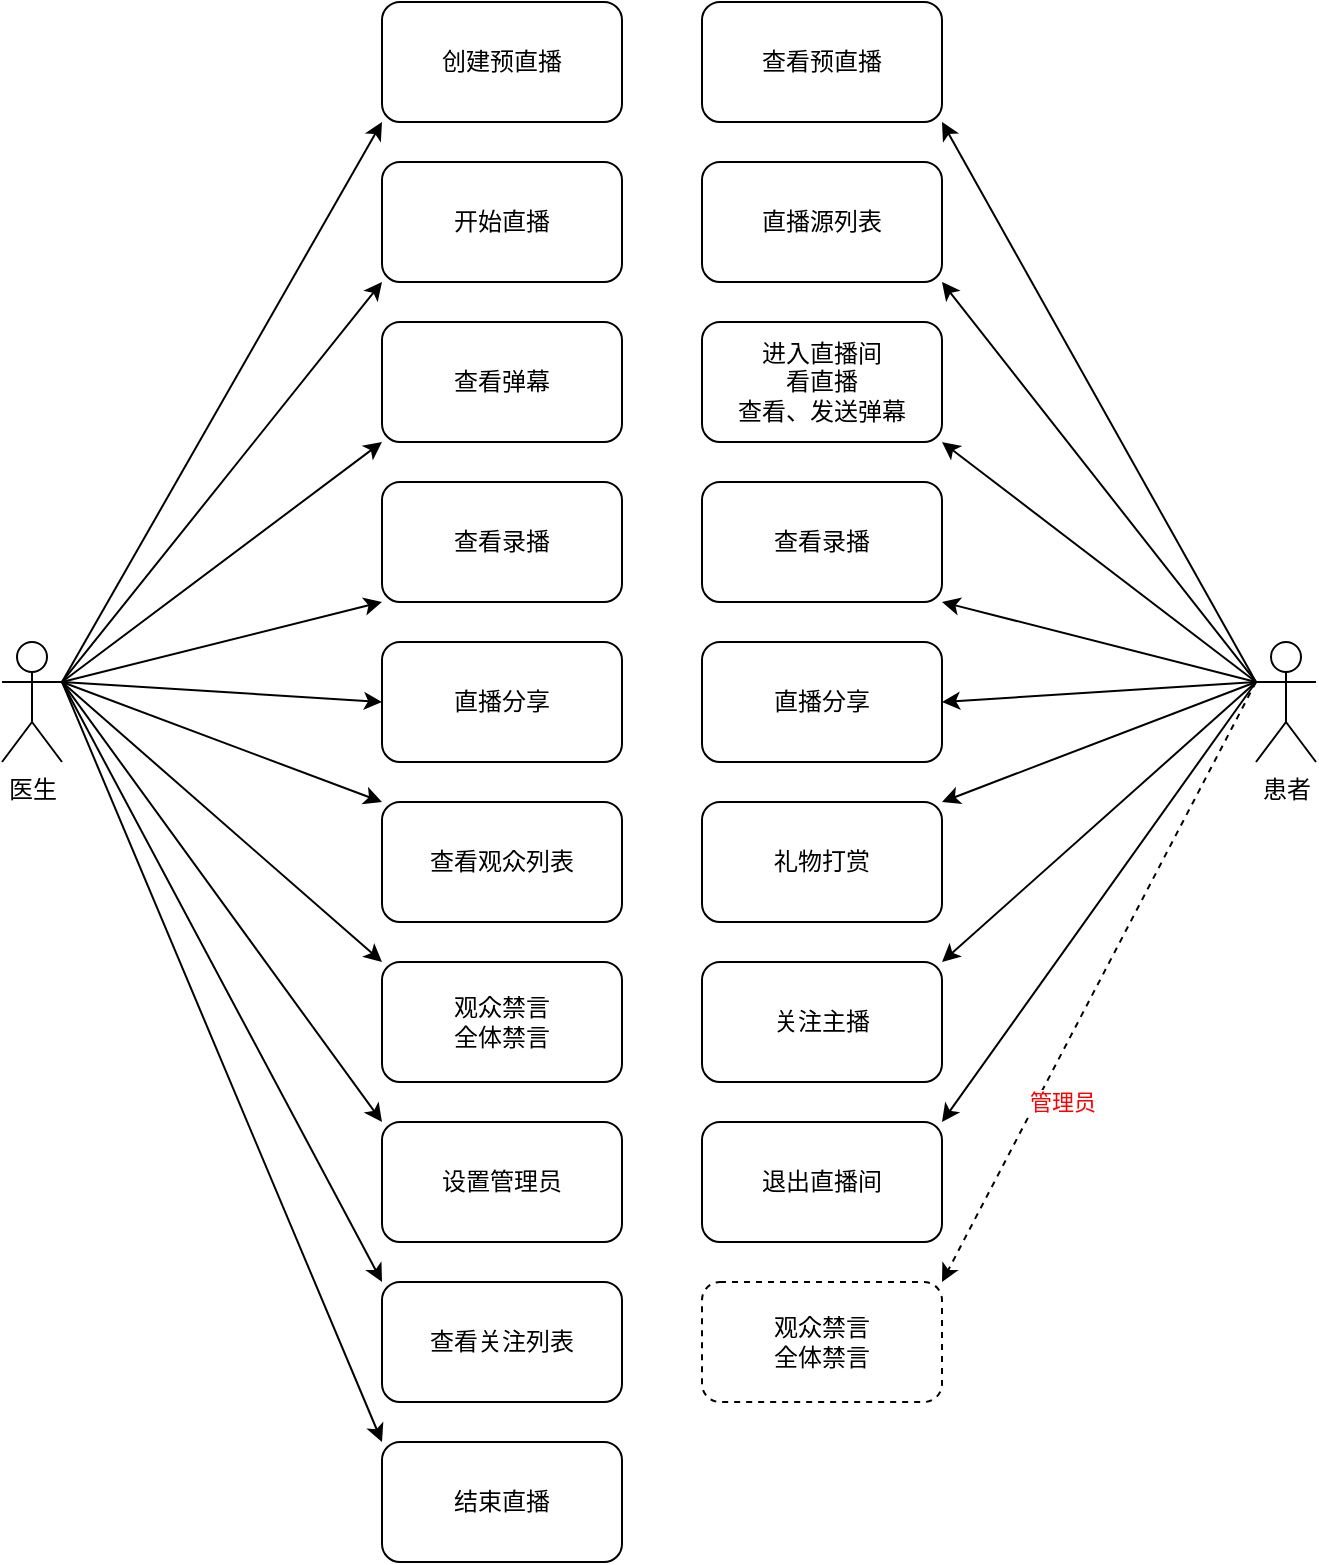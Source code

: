 <mxfile version="13.1.11" type="github">
  <diagram id="9zs35tvWc6p3he6HxSXj" name="Page-1">
    <mxGraphModel dx="1377" dy="1960" grid="1" gridSize="10" guides="1" tooltips="1" connect="1" arrows="1" fold="1" page="1" pageScale="1" pageWidth="827" pageHeight="1169" math="0" shadow="0">
      <root>
        <mxCell id="0" />
        <mxCell id="1" parent="0" />
        <mxCell id="uPIYGDyZ1WTuL8gfJBzX-1" value="医生" style="shape=umlActor;verticalLabelPosition=bottom;labelBackgroundColor=#ffffff;verticalAlign=top;html=1;outlineConnect=0;" vertex="1" parent="1">
          <mxGeometry x="170" y="280" width="30" height="60" as="geometry" />
        </mxCell>
        <mxCell id="uPIYGDyZ1WTuL8gfJBzX-2" value="患者" style="shape=umlActor;verticalLabelPosition=bottom;labelBackgroundColor=#ffffff;verticalAlign=top;html=1;outlineConnect=0;" vertex="1" parent="1">
          <mxGeometry x="797" y="280" width="30" height="60" as="geometry" />
        </mxCell>
        <mxCell id="uPIYGDyZ1WTuL8gfJBzX-3" value="创建预直播" style="rounded=1;whiteSpace=wrap;html=1;" vertex="1" parent="1">
          <mxGeometry x="360" y="-40" width="120" height="60" as="geometry" />
        </mxCell>
        <mxCell id="uPIYGDyZ1WTuL8gfJBzX-6" value="" style="endArrow=classic;html=1;entryX=0;entryY=1;entryDx=0;entryDy=0;exitX=1;exitY=0.333;exitDx=0;exitDy=0;exitPerimeter=0;" edge="1" parent="1" source="uPIYGDyZ1WTuL8gfJBzX-1" target="uPIYGDyZ1WTuL8gfJBzX-3">
          <mxGeometry width="50" height="50" relative="1" as="geometry">
            <mxPoint x="280" y="320" as="sourcePoint" />
            <mxPoint x="330" y="270" as="targetPoint" />
          </mxGeometry>
        </mxCell>
        <mxCell id="uPIYGDyZ1WTuL8gfJBzX-7" value="开始直播" style="rounded=1;whiteSpace=wrap;html=1;" vertex="1" parent="1">
          <mxGeometry x="360" y="40" width="120" height="60" as="geometry" />
        </mxCell>
        <mxCell id="uPIYGDyZ1WTuL8gfJBzX-8" value="" style="endArrow=classic;html=1;entryX=0;entryY=1;entryDx=0;entryDy=0;exitX=1;exitY=0.333;exitDx=0;exitDy=0;exitPerimeter=0;" edge="1" parent="1" source="uPIYGDyZ1WTuL8gfJBzX-1" target="uPIYGDyZ1WTuL8gfJBzX-7">
          <mxGeometry width="50" height="50" relative="1" as="geometry">
            <mxPoint x="160" y="380" as="sourcePoint" />
            <mxPoint x="210" y="330" as="targetPoint" />
          </mxGeometry>
        </mxCell>
        <mxCell id="uPIYGDyZ1WTuL8gfJBzX-9" value="查看弹幕" style="rounded=1;whiteSpace=wrap;html=1;" vertex="1" parent="1">
          <mxGeometry x="360" y="120" width="120" height="60" as="geometry" />
        </mxCell>
        <mxCell id="uPIYGDyZ1WTuL8gfJBzX-10" value="" style="endArrow=classic;html=1;entryX=0;entryY=1;entryDx=0;entryDy=0;exitX=1;exitY=0.333;exitDx=0;exitDy=0;exitPerimeter=0;" edge="1" parent="1" source="uPIYGDyZ1WTuL8gfJBzX-1" target="uPIYGDyZ1WTuL8gfJBzX-9">
          <mxGeometry width="50" height="50" relative="1" as="geometry">
            <mxPoint x="200" y="410" as="sourcePoint" />
            <mxPoint x="250" y="360" as="targetPoint" />
          </mxGeometry>
        </mxCell>
        <mxCell id="uPIYGDyZ1WTuL8gfJBzX-11" value="查看录播" style="rounded=1;whiteSpace=wrap;html=1;" vertex="1" parent="1">
          <mxGeometry x="360" y="200" width="120" height="60" as="geometry" />
        </mxCell>
        <mxCell id="uPIYGDyZ1WTuL8gfJBzX-12" value="" style="endArrow=classic;html=1;entryX=0;entryY=1;entryDx=0;entryDy=0;exitX=1;exitY=0.333;exitDx=0;exitDy=0;exitPerimeter=0;" edge="1" parent="1" source="uPIYGDyZ1WTuL8gfJBzX-1" target="uPIYGDyZ1WTuL8gfJBzX-11">
          <mxGeometry width="50" height="50" relative="1" as="geometry">
            <mxPoint x="50" y="380" as="sourcePoint" />
            <mxPoint x="100" y="330" as="targetPoint" />
          </mxGeometry>
        </mxCell>
        <mxCell id="uPIYGDyZ1WTuL8gfJBzX-13" value="直播分享" style="rounded=1;whiteSpace=wrap;html=1;" vertex="1" parent="1">
          <mxGeometry x="360" y="280" width="120" height="60" as="geometry" />
        </mxCell>
        <mxCell id="uPIYGDyZ1WTuL8gfJBzX-14" value="" style="endArrow=classic;html=1;exitX=1;exitY=0.333;exitDx=0;exitDy=0;exitPerimeter=0;entryX=0;entryY=0.5;entryDx=0;entryDy=0;" edge="1" parent="1" source="uPIYGDyZ1WTuL8gfJBzX-1" target="uPIYGDyZ1WTuL8gfJBzX-13">
          <mxGeometry width="50" height="50" relative="1" as="geometry">
            <mxPoint x="460" y="340" as="sourcePoint" />
            <mxPoint x="510" y="290" as="targetPoint" />
          </mxGeometry>
        </mxCell>
        <mxCell id="uPIYGDyZ1WTuL8gfJBzX-16" value="查看预直播" style="rounded=1;whiteSpace=wrap;html=1;" vertex="1" parent="1">
          <mxGeometry x="520" y="-40" width="120" height="60" as="geometry" />
        </mxCell>
        <mxCell id="uPIYGDyZ1WTuL8gfJBzX-17" value="直播源列表" style="rounded=1;whiteSpace=wrap;html=1;" vertex="1" parent="1">
          <mxGeometry x="520" y="40" width="120" height="60" as="geometry" />
        </mxCell>
        <mxCell id="uPIYGDyZ1WTuL8gfJBzX-18" value="进入直播间&lt;br&gt;看直播&lt;br&gt;查看、发送弹幕" style="rounded=1;whiteSpace=wrap;html=1;" vertex="1" parent="1">
          <mxGeometry x="520" y="120" width="120" height="60" as="geometry" />
        </mxCell>
        <mxCell id="uPIYGDyZ1WTuL8gfJBzX-20" value="查看录播" style="rounded=1;whiteSpace=wrap;html=1;" vertex="1" parent="1">
          <mxGeometry x="520" y="200" width="120" height="60" as="geometry" />
        </mxCell>
        <mxCell id="uPIYGDyZ1WTuL8gfJBzX-21" value="直播分享" style="rounded=1;whiteSpace=wrap;html=1;" vertex="1" parent="1">
          <mxGeometry x="520" y="280" width="120" height="60" as="geometry" />
        </mxCell>
        <mxCell id="uPIYGDyZ1WTuL8gfJBzX-22" value="" style="endArrow=classic;html=1;entryX=1;entryY=1;entryDx=0;entryDy=0;exitX=0;exitY=0.333;exitDx=0;exitDy=0;exitPerimeter=0;" edge="1" parent="1" source="uPIYGDyZ1WTuL8gfJBzX-2" target="uPIYGDyZ1WTuL8gfJBzX-16">
          <mxGeometry width="50" height="50" relative="1" as="geometry">
            <mxPoint x="740" y="210" as="sourcePoint" />
            <mxPoint x="790" y="160" as="targetPoint" />
          </mxGeometry>
        </mxCell>
        <mxCell id="uPIYGDyZ1WTuL8gfJBzX-23" value="" style="endArrow=classic;html=1;entryX=1;entryY=1;entryDx=0;entryDy=0;exitX=0;exitY=0.333;exitDx=0;exitDy=0;exitPerimeter=0;" edge="1" parent="1" source="uPIYGDyZ1WTuL8gfJBzX-2" target="uPIYGDyZ1WTuL8gfJBzX-17">
          <mxGeometry width="50" height="50" relative="1" as="geometry">
            <mxPoint x="630" y="260" as="sourcePoint" />
            <mxPoint x="680" y="210" as="targetPoint" />
          </mxGeometry>
        </mxCell>
        <mxCell id="uPIYGDyZ1WTuL8gfJBzX-24" value="" style="endArrow=classic;html=1;exitX=0;exitY=0.333;exitDx=0;exitDy=0;exitPerimeter=0;entryX=1;entryY=1;entryDx=0;entryDy=0;" edge="1" parent="1" source="uPIYGDyZ1WTuL8gfJBzX-2" target="uPIYGDyZ1WTuL8gfJBzX-18">
          <mxGeometry width="50" height="50" relative="1" as="geometry">
            <mxPoint x="630" y="260" as="sourcePoint" />
            <mxPoint x="680" y="210" as="targetPoint" />
          </mxGeometry>
        </mxCell>
        <mxCell id="uPIYGDyZ1WTuL8gfJBzX-26" value="" style="endArrow=classic;html=1;entryX=1;entryY=1;entryDx=0;entryDy=0;exitX=0;exitY=0.333;exitDx=0;exitDy=0;exitPerimeter=0;" edge="1" parent="1" source="uPIYGDyZ1WTuL8gfJBzX-2" target="uPIYGDyZ1WTuL8gfJBzX-20">
          <mxGeometry width="50" height="50" relative="1" as="geometry">
            <mxPoint x="630" y="330" as="sourcePoint" />
            <mxPoint x="680" y="280" as="targetPoint" />
          </mxGeometry>
        </mxCell>
        <mxCell id="uPIYGDyZ1WTuL8gfJBzX-27" value="" style="endArrow=classic;html=1;entryX=1;entryY=0.5;entryDx=0;entryDy=0;exitX=0;exitY=0.333;exitDx=0;exitDy=0;exitPerimeter=0;" edge="1" parent="1" source="uPIYGDyZ1WTuL8gfJBzX-2" target="uPIYGDyZ1WTuL8gfJBzX-21">
          <mxGeometry width="50" height="50" relative="1" as="geometry">
            <mxPoint x="630" y="360" as="sourcePoint" />
            <mxPoint x="680" y="310" as="targetPoint" />
          </mxGeometry>
        </mxCell>
        <mxCell id="uPIYGDyZ1WTuL8gfJBzX-29" value="查看观众列表" style="rounded=1;whiteSpace=wrap;html=1;" vertex="1" parent="1">
          <mxGeometry x="360" y="360" width="120" height="60" as="geometry" />
        </mxCell>
        <mxCell id="uPIYGDyZ1WTuL8gfJBzX-30" value="观众禁言&lt;br&gt;全体禁言" style="rounded=1;whiteSpace=wrap;html=1;" vertex="1" parent="1">
          <mxGeometry x="360" y="440" width="120" height="60" as="geometry" />
        </mxCell>
        <mxCell id="uPIYGDyZ1WTuL8gfJBzX-31" value="退出直播间" style="rounded=1;whiteSpace=wrap;html=1;" vertex="1" parent="1">
          <mxGeometry x="520" y="520" width="120" height="60" as="geometry" />
        </mxCell>
        <mxCell id="uPIYGDyZ1WTuL8gfJBzX-32" value="设置管理员" style="rounded=1;whiteSpace=wrap;html=1;" vertex="1" parent="1">
          <mxGeometry x="360" y="520" width="120" height="60" as="geometry" />
        </mxCell>
        <mxCell id="uPIYGDyZ1WTuL8gfJBzX-33" value="查看关注列表" style="rounded=1;whiteSpace=wrap;html=1;" vertex="1" parent="1">
          <mxGeometry x="360" y="600" width="120" height="60" as="geometry" />
        </mxCell>
        <mxCell id="uPIYGDyZ1WTuL8gfJBzX-34" value="礼物打赏" style="rounded=1;whiteSpace=wrap;html=1;" vertex="1" parent="1">
          <mxGeometry x="520" y="360" width="120" height="60" as="geometry" />
        </mxCell>
        <mxCell id="uPIYGDyZ1WTuL8gfJBzX-37" value="结束直播" style="rounded=1;whiteSpace=wrap;html=1;" vertex="1" parent="1">
          <mxGeometry x="360" y="680" width="120" height="60" as="geometry" />
        </mxCell>
        <mxCell id="uPIYGDyZ1WTuL8gfJBzX-38" value="关注主播" style="rounded=1;whiteSpace=wrap;html=1;" vertex="1" parent="1">
          <mxGeometry x="520" y="440" width="120" height="60" as="geometry" />
        </mxCell>
        <mxCell id="uPIYGDyZ1WTuL8gfJBzX-39" value="" style="endArrow=classic;html=1;exitX=1;exitY=0.333;exitDx=0;exitDy=0;exitPerimeter=0;entryX=0;entryY=0;entryDx=0;entryDy=0;" edge="1" parent="1" source="uPIYGDyZ1WTuL8gfJBzX-1" target="uPIYGDyZ1WTuL8gfJBzX-29">
          <mxGeometry width="50" height="50" relative="1" as="geometry">
            <mxPoint x="510" y="170" as="sourcePoint" />
            <mxPoint x="560" y="120" as="targetPoint" />
          </mxGeometry>
        </mxCell>
        <mxCell id="uPIYGDyZ1WTuL8gfJBzX-40" value="" style="endArrow=classic;html=1;exitX=1;exitY=0.333;exitDx=0;exitDy=0;exitPerimeter=0;entryX=0;entryY=0;entryDx=0;entryDy=0;" edge="1" parent="1" source="uPIYGDyZ1WTuL8gfJBzX-1" target="uPIYGDyZ1WTuL8gfJBzX-30">
          <mxGeometry width="50" height="50" relative="1" as="geometry">
            <mxPoint x="240" y="230" as="sourcePoint" />
            <mxPoint x="370" y="370" as="targetPoint" />
          </mxGeometry>
        </mxCell>
        <mxCell id="uPIYGDyZ1WTuL8gfJBzX-41" value="" style="endArrow=classic;html=1;exitX=1;exitY=0.333;exitDx=0;exitDy=0;exitPerimeter=0;entryX=0;entryY=0;entryDx=0;entryDy=0;" edge="1" parent="1" source="uPIYGDyZ1WTuL8gfJBzX-1" target="uPIYGDyZ1WTuL8gfJBzX-32">
          <mxGeometry width="50" height="50" relative="1" as="geometry">
            <mxPoint x="240" y="230" as="sourcePoint" />
            <mxPoint x="370" y="450" as="targetPoint" />
          </mxGeometry>
        </mxCell>
        <mxCell id="uPIYGDyZ1WTuL8gfJBzX-42" value="" style="endArrow=classic;html=1;exitX=1;exitY=0.333;exitDx=0;exitDy=0;exitPerimeter=0;entryX=0;entryY=0;entryDx=0;entryDy=0;" edge="1" parent="1" source="uPIYGDyZ1WTuL8gfJBzX-1" target="uPIYGDyZ1WTuL8gfJBzX-33">
          <mxGeometry width="50" height="50" relative="1" as="geometry">
            <mxPoint x="240" y="230" as="sourcePoint" />
            <mxPoint x="370" y="530" as="targetPoint" />
          </mxGeometry>
        </mxCell>
        <mxCell id="uPIYGDyZ1WTuL8gfJBzX-43" value="" style="endArrow=classic;html=1;entryX=0;entryY=0;entryDx=0;entryDy=0;exitX=1;exitY=0.333;exitDx=0;exitDy=0;exitPerimeter=0;" edge="1" parent="1" source="uPIYGDyZ1WTuL8gfJBzX-1" target="uPIYGDyZ1WTuL8gfJBzX-37">
          <mxGeometry width="50" height="50" relative="1" as="geometry">
            <mxPoint x="210" y="340" as="sourcePoint" />
            <mxPoint x="370" y="610" as="targetPoint" />
          </mxGeometry>
        </mxCell>
        <mxCell id="uPIYGDyZ1WTuL8gfJBzX-44" value="" style="endArrow=classic;html=1;entryX=1;entryY=0;entryDx=0;entryDy=0;exitX=0;exitY=0.333;exitDx=0;exitDy=0;exitPerimeter=0;" edge="1" parent="1" source="uPIYGDyZ1WTuL8gfJBzX-2" target="uPIYGDyZ1WTuL8gfJBzX-34">
          <mxGeometry width="50" height="50" relative="1" as="geometry">
            <mxPoint x="807" y="310" as="sourcePoint" />
            <mxPoint x="650" y="320" as="targetPoint" />
          </mxGeometry>
        </mxCell>
        <mxCell id="uPIYGDyZ1WTuL8gfJBzX-45" value="" style="endArrow=classic;html=1;entryX=1;entryY=0;entryDx=0;entryDy=0;exitX=0;exitY=0.333;exitDx=0;exitDy=0;exitPerimeter=0;" edge="1" parent="1" source="uPIYGDyZ1WTuL8gfJBzX-2" target="uPIYGDyZ1WTuL8gfJBzX-38">
          <mxGeometry width="50" height="50" relative="1" as="geometry">
            <mxPoint x="807" y="310" as="sourcePoint" />
            <mxPoint x="650" y="370" as="targetPoint" />
          </mxGeometry>
        </mxCell>
        <mxCell id="uPIYGDyZ1WTuL8gfJBzX-46" value="" style="endArrow=classic;html=1;entryX=1;entryY=0;entryDx=0;entryDy=0;exitX=0;exitY=0.333;exitDx=0;exitDy=0;exitPerimeter=0;" edge="1" parent="1" source="uPIYGDyZ1WTuL8gfJBzX-2" target="uPIYGDyZ1WTuL8gfJBzX-31">
          <mxGeometry width="50" height="50" relative="1" as="geometry">
            <mxPoint x="807" y="310" as="sourcePoint" />
            <mxPoint x="650" y="450" as="targetPoint" />
          </mxGeometry>
        </mxCell>
        <mxCell id="uPIYGDyZ1WTuL8gfJBzX-47" value="观众禁言&lt;br&gt;全体禁言" style="rounded=1;whiteSpace=wrap;html=1;dashed=1;" vertex="1" parent="1">
          <mxGeometry x="520" y="600" width="120" height="60" as="geometry" />
        </mxCell>
        <mxCell id="uPIYGDyZ1WTuL8gfJBzX-49" value="" style="endArrow=classic;html=1;entryX=1;entryY=0;entryDx=0;entryDy=0;exitX=0;exitY=0.333;exitDx=0;exitDy=0;exitPerimeter=0;dashed=1;" edge="1" parent="1" source="uPIYGDyZ1WTuL8gfJBzX-2" target="uPIYGDyZ1WTuL8gfJBzX-47">
          <mxGeometry width="50" height="50" relative="1" as="geometry">
            <mxPoint x="770" y="520" as="sourcePoint" />
            <mxPoint x="820" y="470" as="targetPoint" />
          </mxGeometry>
        </mxCell>
        <mxCell id="uPIYGDyZ1WTuL8gfJBzX-50" value="管理员" style="edgeLabel;html=1;align=center;verticalAlign=middle;resizable=0;points=[];fontColor=#FF0000;" vertex="1" connectable="0" parent="uPIYGDyZ1WTuL8gfJBzX-49">
          <mxGeometry x="0.743" y="2" relative="1" as="geometry">
            <mxPoint x="38.01" y="-52.3" as="offset" />
          </mxGeometry>
        </mxCell>
      </root>
    </mxGraphModel>
  </diagram>
</mxfile>
